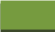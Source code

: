 <?xml version="1.0" encoding="UTF-8"?>
<dia:diagram xmlns:dia="http://www.lysator.liu.se/~alla/dia/">
  <dia:layer name="Fondo" visible="true" active="true">
    <dia:group>
      <dia:group>
        <dia:group>
          <dia:object type="Standard - Beziergon" version="0" id="O0">
            <dia:attribute name="obj_pos">
              <dia:point val="1.725,2.3"/>
            </dia:attribute>
            <dia:attribute name="obj_bb">
              <dia:rectangle val="1.584,2.3;1.868,2.6"/>
            </dia:attribute>
            <dia:attribute name="bez_points">
              <dia:point val="1.725,2.3"/>
              <dia:point val="1.725,2.3"/>
              <dia:point val="1.724,2.35"/>
              <dia:point val="1.724,2.351"/>
              <dia:point val="1.646,2.352"/>
              <dia:point val="1.583,2.374"/>
              <dia:point val="1.584,2.453"/>
              <dia:point val="1.585,2.529"/>
              <dia:point val="1.648,2.6"/>
              <dia:point val="1.725,2.6"/>
              <dia:point val="1.726,2.6"/>
              <dia:point val="1.727,2.6"/>
              <dia:point val="1.728,2.6"/>
              <dia:point val="1.807,2.6"/>
              <dia:point val="1.869,2.526"/>
              <dia:point val="1.868,2.449"/>
              <dia:point val="1.867,2.371"/>
              <dia:point val="1.803,2.3"/>
            </dia:attribute>
            <dia:attribute name="corner_types">
              <dia:enum val="27264800"/>
              <dia:enum val="0"/>
              <dia:enum val="0"/>
              <dia:enum val="0"/>
              <dia:enum val="0"/>
              <dia:enum val="0"/>
              <dia:enum val="0"/>
            </dia:attribute>
            <dia:attribute name="line_color">
              <dia:color val="#3c492a"/>
            </dia:attribute>
            <dia:attribute name="line_width">
              <dia:real val="0"/>
            </dia:attribute>
            <dia:attribute name="inner_color">
              <dia:color val="#3c492a"/>
            </dia:attribute>
            <dia:attribute name="show_background">
              <dia:boolean val="true"/>
            </dia:attribute>
          </dia:object>
          <dia:object type="Standard - Beziergon" version="0" id="O1">
            <dia:attribute name="obj_pos">
              <dia:point val="1.15,1.85"/>
            </dia:attribute>
            <dia:attribute name="obj_bb">
              <dia:rectangle val="1.15,1.85;3.85,3.25"/>
            </dia:attribute>
            <dia:attribute name="bez_points">
              <dia:point val="1.15,1.85"/>
              <dia:point val="1.15,3.25"/>
              <dia:point val="1.15,1.85"/>
              <dia:point val="1.15,3.25"/>
              <dia:point val="3.85,3.25"/>
              <dia:point val="1.15,3.25"/>
              <dia:point val="3.85,3.25"/>
              <dia:point val="3.85,1.85"/>
              <dia:point val="3.85,3.25"/>
              <dia:point val="3.85,1.85"/>
              <dia:point val="1.15,1.85"/>
              <dia:point val="3.85,1.85"/>
            </dia:attribute>
            <dia:attribute name="corner_types">
              <dia:enum val="21427984"/>
              <dia:enum val="0"/>
              <dia:enum val="0"/>
              <dia:enum val="0"/>
              <dia:enum val="0"/>
            </dia:attribute>
            <dia:attribute name="line_color">
              <dia:color val="#3c492a"/>
            </dia:attribute>
            <dia:attribute name="line_width">
              <dia:real val="0"/>
            </dia:attribute>
            <dia:attribute name="inner_color">
              <dia:color val="#3c492a"/>
            </dia:attribute>
            <dia:attribute name="show_background">
              <dia:boolean val="true"/>
            </dia:attribute>
          </dia:object>
          <dia:object type="Standard - Beziergon" version="0" id="O2">
            <dia:attribute name="obj_pos">
              <dia:point val="3.487,2.732"/>
            </dia:attribute>
            <dia:attribute name="obj_bb">
              <dia:rectangle val="1.424,2.012;3.576,3.088"/>
            </dia:attribute>
            <dia:attribute name="bez_points">
              <dia:point val="3.487,2.732"/>
              <dia:point val="2.469,2.746"/>
              <dia:point val="3.487,2.732"/>
              <dia:point val="2.469,2.746"/>
              <dia:point val="2.467,2.753"/>
              <dia:point val="2.456,2.778"/>
              <dia:point val="2.438,2.811"/>
              <dia:point val="2.423,2.84"/>
              <dia:point val="2.405,2.868"/>
              <dia:point val="2.382,2.894"/>
              <dia:point val="2.362,2.92"/>
              <dia:point val="2.337,2.944"/>
              <dia:point val="2.309,2.966"/>
              <dia:point val="2.208,3.048"/>
              <dia:point val="2.087,3.088"/>
              <dia:point val="1.966,3.088"/>
              <dia:point val="1.829,3.088"/>
              <dia:point val="1.693,3.037"/>
              <dia:point val="1.589,2.937"/>
              <dia:point val="1.575,2.923"/>
              <dia:point val="1.56,2.907"/>
              <dia:point val="1.547,2.891"/>
              <dia:point val="1.357,2.661"/>
              <dia:point val="1.391,2.322"/>
              <dia:point val="1.623,2.134"/>
              <dia:point val="1.723,2.052"/>
              <dia:point val="1.845,2.012"/>
              <dia:point val="1.966,2.012"/>
              <dia:point val="2.087,2.012"/>
              <dia:point val="2.208,2.052"/>
              <dia:point val="2.306,2.131"/>
              <dia:point val="2.38,2.185"/>
              <dia:point val="2.427,2.264"/>
              <dia:point val="2.43,2.268"/>
              <dia:point val="2.487,2.271"/>
              <dia:point val="2.43,2.268"/>
              <dia:point val="2.487,2.271"/>
              <dia:point val="2.735,2.267"/>
              <dia:point val="2.487,2.271"/>
              <dia:point val="2.735,2.267"/>
              <dia:point val="2.823,2.42"/>
              <dia:point val="2.735,2.267"/>
              <dia:point val="2.823,2.42"/>
              <dia:point val="3.033,2.4"/>
              <dia:point val="2.823,2.42"/>
              <dia:point val="3.033,2.4"/>
              <dia:point val="3.114,2.483"/>
              <dia:point val="3.033,2.4"/>
              <dia:point val="3.114,2.483"/>
              <dia:point val="3.188,2.499"/>
              <dia:point val="3.114,2.483"/>
              <dia:point val="3.188,2.499"/>
              <dia:point val="3.38,2.384"/>
              <dia:point val="3.188,2.499"/>
              <dia:point val="3.38,2.384"/>
              <dia:point val="3.576,2.567"/>
              <dia:point val="3.38,2.384"/>
              <dia:point val="3.576,2.567"/>
              <dia:point val="3.487,2.732"/>
              <dia:point val="3.576,2.567"/>
            </dia:attribute>
            <dia:attribute name="corner_types">
              <dia:enum val="-1200007480"/>
              <dia:enum val="0"/>
              <dia:enum val="0"/>
              <dia:enum val="0"/>
              <dia:enum val="0"/>
              <dia:enum val="0"/>
              <dia:enum val="0"/>
              <dia:enum val="0"/>
              <dia:enum val="0"/>
              <dia:enum val="0"/>
              <dia:enum val="0"/>
              <dia:enum val="0"/>
              <dia:enum val="0"/>
              <dia:enum val="0"/>
              <dia:enum val="0"/>
              <dia:enum val="0"/>
              <dia:enum val="0"/>
              <dia:enum val="0"/>
              <dia:enum val="0"/>
              <dia:enum val="0"/>
              <dia:enum val="0"/>
            </dia:attribute>
            <dia:attribute name="line_color">
              <dia:color val="#3c492a"/>
            </dia:attribute>
            <dia:attribute name="line_width">
              <dia:real val="0"/>
            </dia:attribute>
            <dia:attribute name="inner_color">
              <dia:color val="#3c492a"/>
            </dia:attribute>
            <dia:attribute name="show_background">
              <dia:boolean val="true"/>
            </dia:attribute>
          </dia:object>
        </dia:group>
        <dia:object type="Standard - Box" version="0" id="O3">
          <dia:attribute name="obj_pos">
            <dia:point val="1.584,2.425"/>
          </dia:attribute>
          <dia:attribute name="obj_bb">
            <dia:rectangle val="1.584,2.425;1.868,2.475"/>
          </dia:attribute>
          <dia:attribute name="elem_corner">
            <dia:point val="1.584,2.425"/>
          </dia:attribute>
          <dia:attribute name="elem_width">
            <dia:real val="0.284"/>
          </dia:attribute>
          <dia:attribute name="elem_height">
            <dia:real val="0.05"/>
          </dia:attribute>
          <dia:attribute name="border_width">
            <dia:real val="0"/>
          </dia:attribute>
          <dia:attribute name="border_color">
            <dia:color val="#3c492a"/>
          </dia:attribute>
          <dia:attribute name="inner_color">
            <dia:color val="#3c492a"/>
          </dia:attribute>
          <dia:attribute name="show_background">
            <dia:boolean val="true"/>
          </dia:attribute>
        </dia:object>
        <dia:group>
          <dia:object type="Standard - Beziergon" version="0" id="O4">
            <dia:attribute name="obj_pos">
              <dia:point val="1.725,2.25"/>
            </dia:attribute>
            <dia:attribute name="obj_bb">
              <dia:rectangle val="1.584,2.25;1.868,2.55"/>
            </dia:attribute>
            <dia:attribute name="bez_points">
              <dia:point val="1.725,2.25"/>
              <dia:point val="1.725,2.25"/>
              <dia:point val="1.724,2.25"/>
              <dia:point val="1.724,2.251"/>
              <dia:point val="1.646,2.252"/>
              <dia:point val="1.583,2.324"/>
              <dia:point val="1.584,2.403"/>
              <dia:point val="1.585,2.479"/>
              <dia:point val="1.648,2.55"/>
              <dia:point val="1.725,2.55"/>
              <dia:point val="1.726,2.55"/>
              <dia:point val="1.727,2.55"/>
              <dia:point val="1.728,2.55"/>
              <dia:point val="1.807,2.55"/>
              <dia:point val="1.869,2.476"/>
              <dia:point val="1.868,2.399"/>
              <dia:point val="1.867,2.321"/>
              <dia:point val="1.803,2.25"/>
            </dia:attribute>
            <dia:attribute name="corner_types">
              <dia:enum val="-1200007528"/>
              <dia:enum val="0"/>
              <dia:enum val="0"/>
              <dia:enum val="0"/>
              <dia:enum val="0"/>
              <dia:enum val="0"/>
              <dia:enum val="0"/>
            </dia:attribute>
            <dia:attribute name="line_color">
              <dia:color val="#769b3f"/>
            </dia:attribute>
            <dia:attribute name="line_width">
              <dia:real val="0"/>
            </dia:attribute>
            <dia:attribute name="inner_color">
              <dia:color val="#769b3f"/>
            </dia:attribute>
            <dia:attribute name="show_background">
              <dia:boolean val="true"/>
            </dia:attribute>
          </dia:object>
          <dia:object type="Standard - Beziergon" version="0" id="O5">
            <dia:attribute name="obj_pos">
              <dia:point val="1.15,1.7"/>
            </dia:attribute>
            <dia:attribute name="obj_bb">
              <dia:rectangle val="1.15,1.7;3.85,3.1"/>
            </dia:attribute>
            <dia:attribute name="bez_points">
              <dia:point val="1.15,1.7"/>
              <dia:point val="1.15,3.1"/>
              <dia:point val="1.15,1.7"/>
              <dia:point val="1.15,3.1"/>
              <dia:point val="3.85,3.1"/>
              <dia:point val="1.15,3.1"/>
              <dia:point val="3.85,3.1"/>
              <dia:point val="3.85,1.7"/>
              <dia:point val="3.85,3.1"/>
              <dia:point val="3.85,1.7"/>
              <dia:point val="1.15,1.7"/>
              <dia:point val="3.85,1.7"/>
            </dia:attribute>
            <dia:attribute name="corner_types">
              <dia:enum val="-1200007544"/>
              <dia:enum val="0"/>
              <dia:enum val="0"/>
              <dia:enum val="0"/>
              <dia:enum val="0"/>
            </dia:attribute>
            <dia:attribute name="line_color">
              <dia:color val="#769b3f"/>
            </dia:attribute>
            <dia:attribute name="line_width">
              <dia:real val="0"/>
            </dia:attribute>
            <dia:attribute name="inner_color">
              <dia:color val="#769b3f"/>
            </dia:attribute>
            <dia:attribute name="show_background">
              <dia:boolean val="true"/>
            </dia:attribute>
          </dia:object>
          <dia:object type="Standard - Beziergon" version="0" id="O6">
            <dia:attribute name="obj_pos">
              <dia:point val="3.487,2.582"/>
            </dia:attribute>
            <dia:attribute name="obj_bb">
              <dia:rectangle val="1.424,1.862;3.576,2.938"/>
            </dia:attribute>
            <dia:attribute name="bez_points">
              <dia:point val="3.487,2.582"/>
              <dia:point val="2.469,2.596"/>
              <dia:point val="3.487,2.582"/>
              <dia:point val="2.469,2.596"/>
              <dia:point val="2.467,2.603"/>
              <dia:point val="2.456,2.628"/>
              <dia:point val="2.438,2.661"/>
              <dia:point val="2.423,2.69"/>
              <dia:point val="2.405,2.718"/>
              <dia:point val="2.382,2.744"/>
              <dia:point val="2.362,2.769"/>
              <dia:point val="2.337,2.794"/>
              <dia:point val="2.309,2.816"/>
              <dia:point val="2.208,2.898"/>
              <dia:point val="2.087,2.938"/>
              <dia:point val="1.966,2.938"/>
              <dia:point val="1.829,2.938"/>
              <dia:point val="1.693,2.887"/>
              <dia:point val="1.589,2.787"/>
              <dia:point val="1.575,2.773"/>
              <dia:point val="1.56,2.757"/>
              <dia:point val="1.547,2.741"/>
              <dia:point val="1.357,2.511"/>
              <dia:point val="1.391,2.172"/>
              <dia:point val="1.623,1.984"/>
              <dia:point val="1.723,1.902"/>
              <dia:point val="1.845,1.862"/>
              <dia:point val="1.966,1.862"/>
              <dia:point val="2.087,1.862"/>
              <dia:point val="2.208,1.902"/>
              <dia:point val="2.306,1.981"/>
              <dia:point val="2.38,2.035"/>
              <dia:point val="2.427,2.114"/>
              <dia:point val="2.43,2.118"/>
              <dia:point val="2.487,2.121"/>
              <dia:point val="2.43,2.118"/>
              <dia:point val="2.487,2.121"/>
              <dia:point val="2.735,2.117"/>
              <dia:point val="2.487,2.121"/>
              <dia:point val="2.735,2.117"/>
              <dia:point val="2.823,2.27"/>
              <dia:point val="2.735,2.117"/>
              <dia:point val="2.823,2.27"/>
              <dia:point val="3.033,2.25"/>
              <dia:point val="2.823,2.27"/>
              <dia:point val="3.033,2.25"/>
              <dia:point val="3.114,2.333"/>
              <dia:point val="3.033,2.25"/>
              <dia:point val="3.114,2.333"/>
              <dia:point val="3.188,2.349"/>
              <dia:point val="3.114,2.333"/>
              <dia:point val="3.188,2.349"/>
              <dia:point val="3.38,2.234"/>
              <dia:point val="3.188,2.349"/>
              <dia:point val="3.38,2.234"/>
              <dia:point val="3.576,2.417"/>
              <dia:point val="3.38,2.234"/>
              <dia:point val="3.576,2.417"/>
              <dia:point val="3.487,2.582"/>
              <dia:point val="3.576,2.417"/>
            </dia:attribute>
            <dia:attribute name="corner_types">
              <dia:enum val="-1200007480"/>
              <dia:enum val="0"/>
              <dia:enum val="0"/>
              <dia:enum val="0"/>
              <dia:enum val="0"/>
              <dia:enum val="0"/>
              <dia:enum val="0"/>
              <dia:enum val="0"/>
              <dia:enum val="0"/>
              <dia:enum val="0"/>
              <dia:enum val="0"/>
              <dia:enum val="0"/>
              <dia:enum val="0"/>
              <dia:enum val="0"/>
              <dia:enum val="0"/>
              <dia:enum val="0"/>
              <dia:enum val="0"/>
              <dia:enum val="0"/>
              <dia:enum val="0"/>
              <dia:enum val="0"/>
              <dia:enum val="0"/>
            </dia:attribute>
            <dia:attribute name="line_color">
              <dia:color val="#769b3f"/>
            </dia:attribute>
            <dia:attribute name="line_width">
              <dia:real val="0"/>
            </dia:attribute>
            <dia:attribute name="inner_color">
              <dia:color val="#769b3f"/>
            </dia:attribute>
            <dia:attribute name="show_background">
              <dia:boolean val="true"/>
            </dia:attribute>
          </dia:object>
        </dia:group>
      </dia:group>
    </dia:group>
  </dia:layer>
</dia:diagram>
